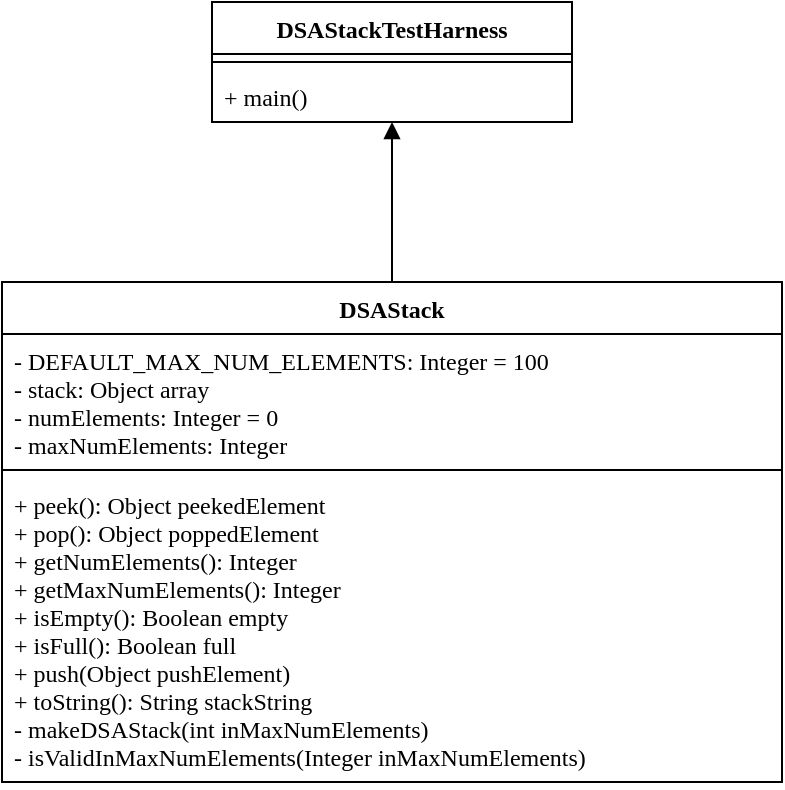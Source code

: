 <mxfile version="13.6.2" type="device"><diagram id="7juYrXrE0cyGBMZu1IFT" name="DSAStack"><mxGraphModel dx="786" dy="625" grid="1" gridSize="10" guides="1" tooltips="1" connect="1" arrows="1" fold="1" page="1" pageScale="1" pageWidth="800" pageHeight="800" math="0" shadow="0"><root><mxCell id="qcyhdgwLdO8d5KKIjV-S-0"/><mxCell id="qcyhdgwLdO8d5KKIjV-S-1" parent="qcyhdgwLdO8d5KKIjV-S-0"/><mxCell id="fpb2_p6EFel822QfsRCZ-9" style="rounded=0;orthogonalLoop=1;jettySize=auto;html=1;exitX=0.5;exitY=0;exitDx=0;exitDy=0;fontFamily=Fira Code;endArrow=block;endFill=1;entryX=0.5;entryY=1;entryDx=0;entryDy=0;" parent="qcyhdgwLdO8d5KKIjV-S-1" source="L7ZDyctXfN6BdDUlBCSB-0" target="fpb2_p6EFel822QfsRCZ-0" edge="1"><mxGeometry relative="1" as="geometry"><mxPoint x="310" y="285" as="targetPoint"/></mxGeometry></mxCell><mxCell id="L7ZDyctXfN6BdDUlBCSB-0" value="DSAStack" style="swimlane;fontStyle=1;align=center;verticalAlign=top;childLayout=stackLayout;horizontal=1;startSize=26;horizontalStack=0;resizeParent=1;resizeParentMax=0;resizeLast=0;collapsible=1;marginBottom=0;fontFamily=Fira Code;labelBackgroundColor=none;swimlaneFillColor=#ffffff;" parent="qcyhdgwLdO8d5KKIjV-S-1" vertex="1"><mxGeometry x="205" y="345" width="390" height="250" as="geometry"><mxRectangle x="610" y="314" width="90" height="26" as="alternateBounds"/></mxGeometry></mxCell><mxCell id="L7ZDyctXfN6BdDUlBCSB-1" value="- DEFAULT_MAX_NUM_ELEMENTS: Integer = 100&#10;- stack: Object array&#10;- numElements: Integer = 0&#10;- maxNumElements: Integer" style="text;strokeColor=none;fillColor=none;align=left;verticalAlign=top;spacingLeft=4;spacingRight=4;overflow=hidden;rotatable=0;points=[[0,0.5],[1,0.5]];portConstraint=eastwest;fontFamily=Fira Code;" parent="L7ZDyctXfN6BdDUlBCSB-0" vertex="1"><mxGeometry y="26" width="390" height="64" as="geometry"/></mxCell><mxCell id="L7ZDyctXfN6BdDUlBCSB-2" value="" style="line;strokeWidth=1;fillColor=none;align=left;verticalAlign=middle;spacingTop=-1;spacingLeft=3;spacingRight=3;rotatable=0;labelPosition=right;points=[];portConstraint=eastwest;" parent="L7ZDyctXfN6BdDUlBCSB-0" vertex="1"><mxGeometry y="90" width="390" height="8" as="geometry"/></mxCell><mxCell id="L7ZDyctXfN6BdDUlBCSB-3" value="+ peek(): Object peekedElement&#10;+ pop(): Object poppedElement&#10;+ getNumElements(): Integer&#10;+ getMaxNumElements(): Integer&#10;+ isEmpty(): Boolean empty&#10;+ isFull(): Boolean full&#10;+ push(Object pushElement)&#10;+ toString(): String stackString&#10;- makeDSAStack(int inMaxNumElements)&#10;- isValidInMaxNumElements(Integer inMaxNumElements)" style="text;strokeColor=none;fillColor=none;align=left;verticalAlign=top;spacingLeft=4;spacingRight=4;overflow=hidden;rotatable=0;points=[[0,0.5],[1,0.5]];portConstraint=eastwest;fontFamily=Fira Code;" parent="L7ZDyctXfN6BdDUlBCSB-0" vertex="1"><mxGeometry y="98" width="390" height="152" as="geometry"/></mxCell><mxCell id="fpb2_p6EFel822QfsRCZ-0" value="DSAStackTestHarness" style="swimlane;fontStyle=1;align=center;verticalAlign=top;childLayout=stackLayout;horizontal=1;startSize=26;horizontalStack=0;resizeParent=1;resizeParentMax=0;resizeLast=0;collapsible=1;marginBottom=0;fontFamily=Fira Code;labelBackgroundColor=none;swimlaneFillColor=#ffffff;" parent="qcyhdgwLdO8d5KKIjV-S-1" vertex="1"><mxGeometry x="310" y="205" width="180" height="60" as="geometry"><mxRectangle x="610" y="314" width="90" height="26" as="alternateBounds"/></mxGeometry></mxCell><mxCell id="fpb2_p6EFel822QfsRCZ-2" value="" style="line;strokeWidth=1;fillColor=none;align=left;verticalAlign=middle;spacingTop=-1;spacingLeft=3;spacingRight=3;rotatable=0;labelPosition=right;points=[];portConstraint=eastwest;" parent="fpb2_p6EFel822QfsRCZ-0" vertex="1"><mxGeometry y="26" width="180" height="8" as="geometry"/></mxCell><mxCell id="fpb2_p6EFel822QfsRCZ-3" value="+ main()" style="text;strokeColor=none;fillColor=none;align=left;verticalAlign=top;spacingLeft=4;spacingRight=4;overflow=hidden;rotatable=0;points=[[0,0.5],[1,0.5]];portConstraint=eastwest;fontFamily=Fira Code;" parent="fpb2_p6EFel822QfsRCZ-0" vertex="1"><mxGeometry y="34" width="180" height="26" as="geometry"/></mxCell></root></mxGraphModel></diagram></mxfile>